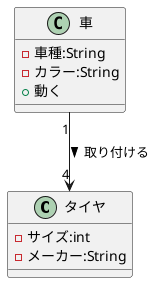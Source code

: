 @startuml
class タイヤ {
- サイズ:int
- メーカー:String

}
class 車 {
- 車種:String
- カラー:String
+ 動く
}
車 "1" --> "4" タイヤ:取り付ける >


@enduml